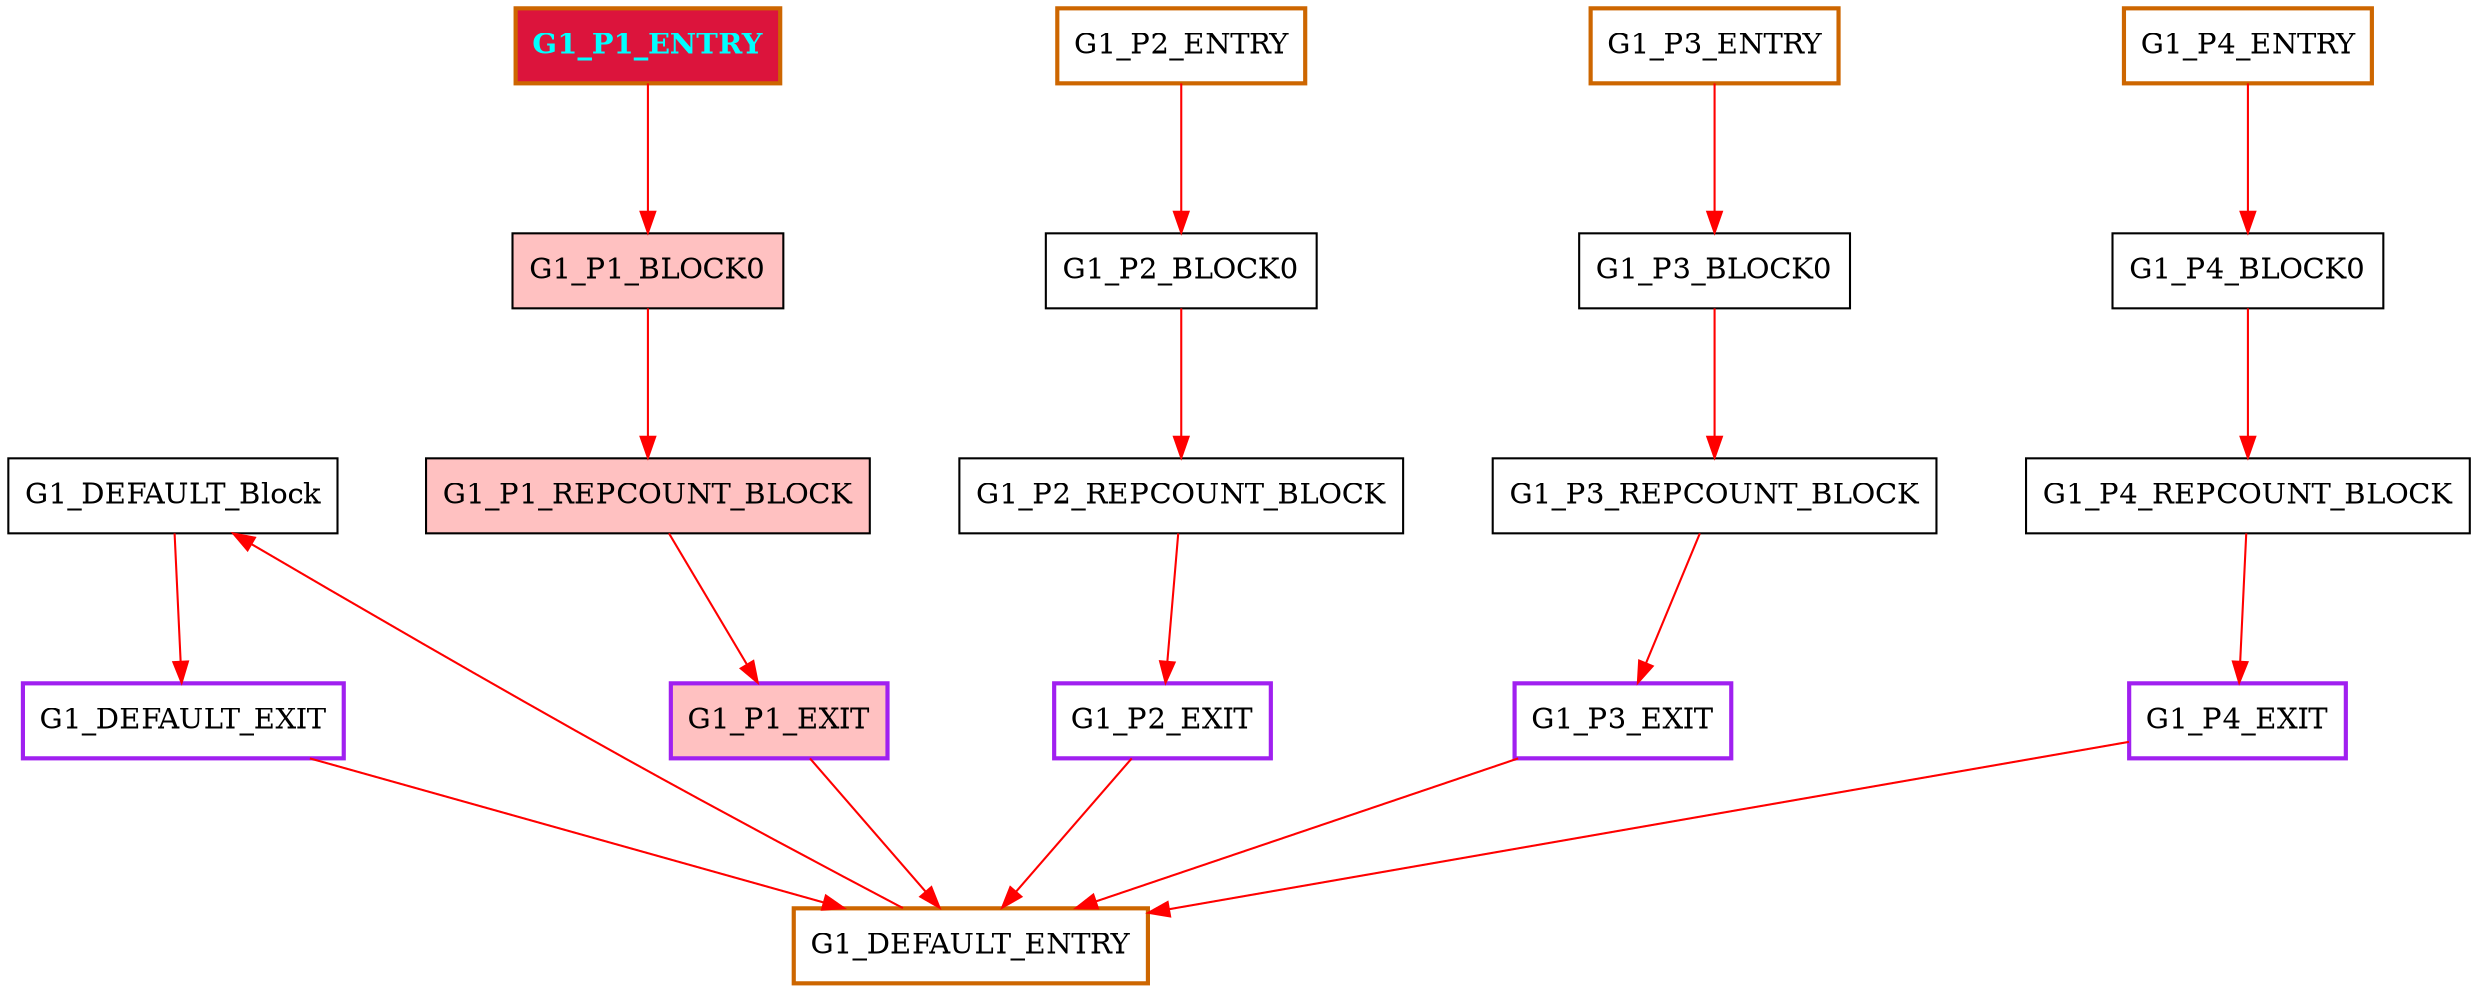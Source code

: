 digraph G {
graph [root="Demo",rankdir   = TB, nodesep           = 0.6, mindist     = 1.0, ranksep = 1.0, overlap = false]
node [style     = "filled", fillcolor = "white", color = "black"]
G1_DEFAULT_Block[cpu="0", flags="0x00000007", type="block", tperiod="100000000", pattern="G1_DEFAULT", patentry="false", patexit="false", beamproc="undefined", bpentry="false", bpexit="false", qlo="false", qhi="false", qil="false", shape     = "rectangle", fillcolor = "white"];
G1_DEFAULT_ENTRY[cpu="0", flags="0x00002007", type="block", tperiod="100000000", pattern="G1_DEFAULT", patentry="true", patexit="false", beamproc="undefined", bpentry="false", bpexit="false", qlo="false", qhi="false", qil="false", shape     = "rectangle", fillcolor = "white", penwidth=2, color = "darkorange3"];
G1_DEFAULT_EXIT[cpu="0", flags="0x00108007", type="block", tperiod="100000000", pattern="G1_DEFAULT", patentry="false", patexit="true", beamproc="undefined", bpentry="false", bpexit="false", qlo="true", qhi="false", qil="false", shape     = "rectangle", fillcolor = "white", penwidth=2, color = "purple"];
G1_P1_BLOCK0[cpu="0", flags="0x00000207", type="block", tperiod="100000000", pattern="G1_P1", patentry="false", patexit="false", beamproc="undefined", bpentry="false", bpexit="false", qlo="false", qhi="false", qil="false", shape     = "rectangle", fillcolor = "rosybrown1"];
G1_P1_ENTRY[cpu="0", flags="0x00012207", type="block", tperiod="100000000", pattern="G1_P1", patentry="true", patexit="false", beamproc="undefined", bpentry="false", bpexit="false", qlo="false", qhi="false", qil="false", shape     = "rectangle", fillcolor = "rosybrown1", fillcolor = "crimson", fontname="Times-Bold", fontcolor = "cyan", penwidth=2, color = "darkorange3"];
G1_P1_EXIT[cpu="0", flags="0x00708207", type="block", tperiod="100000000", pattern="G1_P1", patentry="false", patexit="true", beamproc="undefined", bpentry="false", bpexit="false", qlo="true", qhi="true", qil="true", shape     = "rectangle", fillcolor = "rosybrown1", penwidth=2, color = "purple"];
G1_P1_REPCOUNT_BLOCK[cpu="0", flags="0x00100207", type="block", tperiod="0", pattern="G1_P1", patentry="false", patexit="false", beamproc="undefined", bpentry="false", bpexit="false", qlo="true", qhi="false", qil="false", shape     = "rectangle", fillcolor = "rosybrown1"];
G1_P2_BLOCK0[cpu="0", flags="0x00000007", type="block", tperiod="100000000", pattern="G1_P2", patentry="false", patexit="false", beamproc="undefined", bpentry="false", bpexit="false", qlo="false", qhi="false", qil="false", shape     = "rectangle", fillcolor = "white"];
G1_P2_ENTRY[cpu="0", flags="0x00002007", type="block", tperiod="100000000", pattern="G1_P2", patentry="true", patexit="false", beamproc="undefined", bpentry="false", bpexit="false", qlo="false", qhi="false", qil="false", shape     = "rectangle", fillcolor = "white", penwidth=2, color = "darkorange3"];
G1_P2_EXIT[cpu="0", flags="0x00708007", type="block", tperiod="100000000", pattern="G1_P2", patentry="false", patexit="true", beamproc="undefined", bpentry="false", bpexit="false", qlo="true", qhi="true", qil="true", shape     = "rectangle", fillcolor = "white", penwidth=2, color = "purple"];
G1_P2_REPCOUNT_BLOCK[cpu="0", flags="0x00100007", type="block", tperiod="0", pattern="G1_P2", patentry="false", patexit="false", beamproc="undefined", bpentry="false", bpexit="false", qlo="true", qhi="false", qil="false", shape     = "rectangle", fillcolor = "white"];
G1_P3_BLOCK0[cpu="0", flags="0x00000007", type="block", tperiod="100000000", pattern="G1_P3", patentry="false", patexit="false", beamproc="undefined", bpentry="false", bpexit="false", qlo="false", qhi="false", qil="false", shape     = "rectangle", fillcolor = "white"];
G1_P3_ENTRY[cpu="0", flags="0x00002007", type="block", tperiod="100000000", pattern="G1_P3", patentry="true", patexit="false", beamproc="undefined", bpentry="false", bpexit="false", qlo="false", qhi="false", qil="false", shape     = "rectangle", fillcolor = "white", penwidth=2, color = "darkorange3"];
G1_P3_EXIT[cpu="0", flags="0x00708007", type="block", tperiod="100000000", pattern="G1_P3", patentry="false", patexit="true", beamproc="undefined", bpentry="false", bpexit="false", qlo="true", qhi="true", qil="true", shape     = "rectangle", fillcolor = "white", penwidth=2, color = "purple"];
G1_P3_REPCOUNT_BLOCK[cpu="0", flags="0x00100007", type="block", tperiod="0", pattern="G1_P3", patentry="false", patexit="false", beamproc="undefined", bpentry="false", bpexit="false", qlo="true", qhi="false", qil="false", shape     = "rectangle", fillcolor = "white"];
G1_P4_BLOCK0[cpu="0", flags="0x00000007", type="block", tperiod="100000000", pattern="G1_P4", patentry="false", patexit="false", beamproc="undefined", bpentry="false", bpexit="false", qlo="false", qhi="false", qil="false", shape     = "rectangle", fillcolor = "white"];
G1_P4_ENTRY[cpu="0", flags="0x00002007", type="block", tperiod="100000000", pattern="G1_P4", patentry="true", patexit="false", beamproc="undefined", bpentry="false", bpexit="false", qlo="false", qhi="false", qil="false", shape     = "rectangle", fillcolor = "white", penwidth=2, color = "darkorange3"];
G1_P4_EXIT[cpu="0", flags="0x00708007", type="block", tperiod="100000000", pattern="G1_P4", patentry="false", patexit="true", beamproc="undefined", bpentry="false", bpexit="false", qlo="true", qhi="true", qil="true", shape     = "rectangle", fillcolor = "white", penwidth=2, color = "purple"];
G1_P4_REPCOUNT_BLOCK[cpu="0", flags="0x00100007", type="block", tperiod="0", pattern="G1_P4", patentry="false", patexit="false", beamproc="undefined", bpentry="false", bpexit="false", qlo="true", qhi="false", qil="false", shape     = "rectangle", fillcolor = "white"];
G1_DEFAULT_Block->G1_DEFAULT_EXIT [type="defdst", color     = "red"];
G1_DEFAULT_ENTRY->G1_DEFAULT_Block [type="defdst", color     = "red"];
G1_DEFAULT_EXIT->G1_DEFAULT_ENTRY [type="defdst", color     = "red"];
G1_P1_BLOCK0->G1_P1_REPCOUNT_BLOCK [type="defdst", color     = "red"];
G1_P1_ENTRY->G1_P1_BLOCK0 [type="defdst", color     = "red"];
G1_P1_EXIT->G1_DEFAULT_ENTRY [type="defdst", color     = "red"];
G1_P1_REPCOUNT_BLOCK->G1_P1_EXIT [type="defdst", color     = "red"];
G1_P2_BLOCK0->G1_P2_REPCOUNT_BLOCK [type="defdst", color     = "red"];
G1_P2_ENTRY->G1_P2_BLOCK0 [type="defdst", color     = "red"];
G1_P2_EXIT->G1_DEFAULT_ENTRY [type="defdst", color     = "red"];
G1_P2_REPCOUNT_BLOCK->G1_P2_EXIT [type="defdst", color     = "red"];
G1_P3_BLOCK0->G1_P3_REPCOUNT_BLOCK [type="defdst", color     = "red"];
G1_P3_ENTRY->G1_P3_BLOCK0 [type="defdst", color     = "red"];
G1_P3_EXIT->G1_DEFAULT_ENTRY [type="defdst", color     = "red"];
G1_P3_REPCOUNT_BLOCK->G1_P3_EXIT [type="defdst", color     = "red"];
G1_P4_BLOCK0->G1_P4_REPCOUNT_BLOCK [type="defdst", color     = "red"];
G1_P4_ENTRY->G1_P4_BLOCK0 [type="defdst", color     = "red"];
G1_P4_EXIT->G1_DEFAULT_ENTRY [type="defdst", color     = "red"];
G1_P4_REPCOUNT_BLOCK->G1_P4_EXIT [type="defdst", color     = "red"];
}
//G1_DEFAULT_Block#P2->xX->xX->xX->xX#P1->xX->xX->xX->xX#P0->xX->xX->xX->xX
//G1_DEFAULT_ENTRY#P2->xX->xX->xX->xX#P1->xX->xX->xX->xX#P0->xX->xX->xX->xX
//G1_DEFAULT_EXIT#P2->xX->xX->xX->xX#P1->xX->xX->xX->xX#P0->eE->eE->eE->eE
//G1_P1_BLOCK0#P2->xX->xX->xX->xX#P1->xX->xX->xX->xX#P0->xX->xX->xX->xX
//G1_P1_ENTRY#P2->xX->xX->xX->xX#P1->xX->xX->xX->xX#P0->xX->xX->xX->xX
//G1_P1_EXIT#P2->eE->eE->eE->eE#P1->eE->eE->eE->eE#P0->eE->eE->eE->eE
//G1_P1_REPCOUNT_BLOCK#P2->xX->xX->xX->xX#P1->xX->xX->xX->xX#P0->eE->eE->eE->eE
//G1_P2_BLOCK0#P2->xX->xX->xX->xX#P1->xX->xX->xX->xX#P0->xX->xX->xX->xX
//G1_P2_ENTRY#P2->xX->xX->xX->xX#P1->xX->xX->xX->xX#P0->xX->xX->xX->xX
//G1_P2_EXIT#P2->eE->eE->eE->eE#P1->eE->eE->eE->eE#P0->eE->eE->eE->eE
//G1_P2_REPCOUNT_BLOCK#P2->xX->xX->xX->xX#P1->xX->xX->xX->xX#P0->eE->eE->eE->eE
//G1_P3_BLOCK0#P2->xX->xX->xX->xX#P1->xX->xX->xX->xX#P0->xX->xX->xX->xX
//G1_P3_ENTRY#P2->xX->xX->xX->xX#P1->xX->xX->xX->xX#P0->xX->xX->xX->xX
//G1_P3_EXIT#P2->eE->eE->eE->eE#P1->eE->eE->eE->eE#P0->eE->eE->eE->eE
//G1_P3_REPCOUNT_BLOCK#P2->xX->xX->xX->xX#P1->xX->xX->xX->xX#P0->eE->eE->eE->eE
//G1_P4_BLOCK0#P2->xX->xX->xX->xX#P1->xX->xX->xX->xX#P0->xX->xX->xX->xX
//G1_P4_ENTRY#P2->xX->xX->xX->xX#P1->xX->xX->xX->xX#P0->xX->xX->xX->xX
//G1_P4_EXIT#P2->eE->eE->eE->eE#P1->eE->eE->eE->eE#P0->eE->eE->eE->eE
//G1_P4_REPCOUNT_BLOCK#P2->xX->xX->xX->xX#P1->xX->xX->xX->xX#P0->eE->eE->eE->eE
//Covenants to honour:

//Patterns to judge:
//  G1_P1
//Verdict: SAFE
